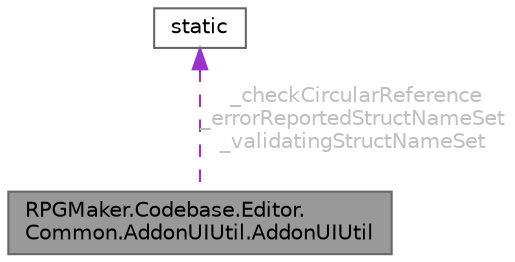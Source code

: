 digraph "RPGMaker.Codebase.Editor.Common.AddonUIUtil.AddonUIUtil"
{
 // LATEX_PDF_SIZE
  bgcolor="transparent";
  edge [fontname=Helvetica,fontsize=10,labelfontname=Helvetica,labelfontsize=10];
  node [fontname=Helvetica,fontsize=10,shape=box,height=0.2,width=0.4];
  Node1 [id="Node000001",label="RPGMaker.Codebase.Editor.\lCommon.AddonUIUtil.AddonUIUtil",height=0.2,width=0.4,color="gray40", fillcolor="grey60", style="filled", fontcolor="black",tooltip="😁 アドオン・ユーザー・インターフェース・ユーティリティー"];
  Node2 -> Node1 [id="edge1_Node000001_Node000002",dir="back",color="darkorchid3",style="dashed",tooltip=" ",label=" _checkCircularReference\n_errorReportedStructNameSet\n_validatingStructNameSet",fontcolor="grey" ];
  Node2 [id="Node000002",label="static",height=0.2,width=0.4,color="gray40", fillcolor="white", style="filled",tooltip=" "];
}
